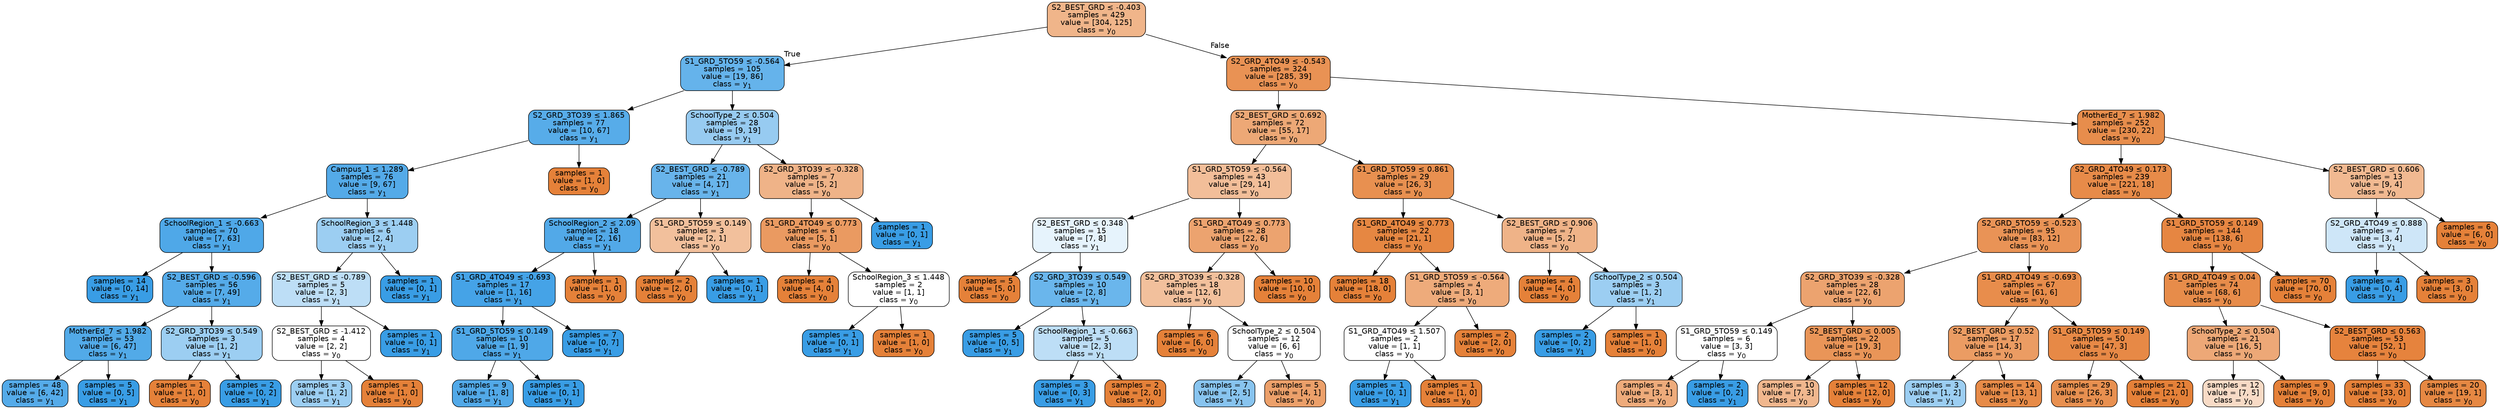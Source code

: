 digraph Tree {
node [shape=box, style="filled, rounded", color="black", fontname=helvetica] ;
edge [fontname=helvetica] ;
0 [label=<S2_BEST_GRD &le; -0.403<br/>samples = 429<br/>value = [304, 125]<br/>class = y<SUB>0</SUB>>, fillcolor="#f0b58a"] ;
1 [label=<S1_GRD_5TO59 &le; -0.564<br/>samples = 105<br/>value = [19, 86]<br/>class = y<SUB>1</SUB>>, fillcolor="#65b3eb"] ;
0 -> 1 [labeldistance=2.5, labelangle=45, headlabel="True"] ;
2 [label=<S2_GRD_3TO39 &le; 1.865<br/>samples = 77<br/>value = [10, 67]<br/>class = y<SUB>1</SUB>>, fillcolor="#57ace9"] ;
1 -> 2 ;
3 [label=<Campus_1 &le; 1.289<br/>samples = 76<br/>value = [9, 67]<br/>class = y<SUB>1</SUB>>, fillcolor="#54aae8"] ;
2 -> 3 ;
4 [label=<SchoolRegion_1 &le; -0.663<br/>samples = 70<br/>value = [7, 63]<br/>class = y<SUB>1</SUB>>, fillcolor="#4fa8e8"] ;
3 -> 4 ;
5 [label=<samples = 14<br/>value = [0, 14]<br/>class = y<SUB>1</SUB>>, fillcolor="#399de5"] ;
4 -> 5 ;
6 [label=<S2_BEST_GRD &le; -0.596<br/>samples = 56<br/>value = [7, 49]<br/>class = y<SUB>1</SUB>>, fillcolor="#55abe9"] ;
4 -> 6 ;
7 [label=<MotherEd_7 &le; 1.982<br/>samples = 53<br/>value = [6, 47]<br/>class = y<SUB>1</SUB>>, fillcolor="#52aae8"] ;
6 -> 7 ;
8 [label=<samples = 48<br/>value = [6, 42]<br/>class = y<SUB>1</SUB>>, fillcolor="#55abe9"] ;
7 -> 8 ;
9 [label=<samples = 5<br/>value = [0, 5]<br/>class = y<SUB>1</SUB>>, fillcolor="#399de5"] ;
7 -> 9 ;
10 [label=<S2_GRD_3TO39 &le; 0.549<br/>samples = 3<br/>value = [1, 2]<br/>class = y<SUB>1</SUB>>, fillcolor="#9ccef2"] ;
6 -> 10 ;
11 [label=<samples = 1<br/>value = [1, 0]<br/>class = y<SUB>0</SUB>>, fillcolor="#e58139"] ;
10 -> 11 ;
12 [label=<samples = 2<br/>value = [0, 2]<br/>class = y<SUB>1</SUB>>, fillcolor="#399de5"] ;
10 -> 12 ;
13 [label=<SchoolRegion_3 &le; 1.448<br/>samples = 6<br/>value = [2, 4]<br/>class = y<SUB>1</SUB>>, fillcolor="#9ccef2"] ;
3 -> 13 ;
14 [label=<S2_BEST_GRD &le; -0.789<br/>samples = 5<br/>value = [2, 3]<br/>class = y<SUB>1</SUB>>, fillcolor="#bddef6"] ;
13 -> 14 ;
15 [label=<S2_BEST_GRD &le; -1.412<br/>samples = 4<br/>value = [2, 2]<br/>class = y<SUB>0</SUB>>, fillcolor="#ffffff"] ;
14 -> 15 ;
16 [label=<samples = 3<br/>value = [1, 2]<br/>class = y<SUB>1</SUB>>, fillcolor="#9ccef2"] ;
15 -> 16 ;
17 [label=<samples = 1<br/>value = [1, 0]<br/>class = y<SUB>0</SUB>>, fillcolor="#e58139"] ;
15 -> 17 ;
18 [label=<samples = 1<br/>value = [0, 1]<br/>class = y<SUB>1</SUB>>, fillcolor="#399de5"] ;
14 -> 18 ;
19 [label=<samples = 1<br/>value = [0, 1]<br/>class = y<SUB>1</SUB>>, fillcolor="#399de5"] ;
13 -> 19 ;
20 [label=<samples = 1<br/>value = [1, 0]<br/>class = y<SUB>0</SUB>>, fillcolor="#e58139"] ;
2 -> 20 ;
21 [label=<SchoolType_2 &le; 0.504<br/>samples = 28<br/>value = [9, 19]<br/>class = y<SUB>1</SUB>>, fillcolor="#97cbf1"] ;
1 -> 21 ;
22 [label=<S2_BEST_GRD &le; -0.789<br/>samples = 21<br/>value = [4, 17]<br/>class = y<SUB>1</SUB>>, fillcolor="#68b4eb"] ;
21 -> 22 ;
23 [label=<SchoolRegion_2 &le; 2.09<br/>samples = 18<br/>value = [2, 16]<br/>class = y<SUB>1</SUB>>, fillcolor="#52a9e8"] ;
22 -> 23 ;
24 [label=<S1_GRD_4TO49 &le; -0.693<br/>samples = 17<br/>value = [1, 16]<br/>class = y<SUB>1</SUB>>, fillcolor="#45a3e7"] ;
23 -> 24 ;
25 [label=<S1_GRD_5TO59 &le; 0.149<br/>samples = 10<br/>value = [1, 9]<br/>class = y<SUB>1</SUB>>, fillcolor="#4fa8e8"] ;
24 -> 25 ;
26 [label=<samples = 9<br/>value = [1, 8]<br/>class = y<SUB>1</SUB>>, fillcolor="#52a9e8"] ;
25 -> 26 ;
27 [label=<samples = 1<br/>value = [0, 1]<br/>class = y<SUB>1</SUB>>, fillcolor="#399de5"] ;
25 -> 27 ;
28 [label=<samples = 7<br/>value = [0, 7]<br/>class = y<SUB>1</SUB>>, fillcolor="#399de5"] ;
24 -> 28 ;
29 [label=<samples = 1<br/>value = [1, 0]<br/>class = y<SUB>0</SUB>>, fillcolor="#e58139"] ;
23 -> 29 ;
30 [label=<S1_GRD_5TO59 &le; 0.149<br/>samples = 3<br/>value = [2, 1]<br/>class = y<SUB>0</SUB>>, fillcolor="#f2c09c"] ;
22 -> 30 ;
31 [label=<samples = 2<br/>value = [2, 0]<br/>class = y<SUB>0</SUB>>, fillcolor="#e58139"] ;
30 -> 31 ;
32 [label=<samples = 1<br/>value = [0, 1]<br/>class = y<SUB>1</SUB>>, fillcolor="#399de5"] ;
30 -> 32 ;
33 [label=<S2_GRD_3TO39 &le; -0.328<br/>samples = 7<br/>value = [5, 2]<br/>class = y<SUB>0</SUB>>, fillcolor="#efb388"] ;
21 -> 33 ;
34 [label=<S1_GRD_4TO49 &le; 0.773<br/>samples = 6<br/>value = [5, 1]<br/>class = y<SUB>0</SUB>>, fillcolor="#ea9a61"] ;
33 -> 34 ;
35 [label=<samples = 4<br/>value = [4, 0]<br/>class = y<SUB>0</SUB>>, fillcolor="#e58139"] ;
34 -> 35 ;
36 [label=<SchoolRegion_3 &le; 1.448<br/>samples = 2<br/>value = [1, 1]<br/>class = y<SUB>0</SUB>>, fillcolor="#ffffff"] ;
34 -> 36 ;
37 [label=<samples = 1<br/>value = [0, 1]<br/>class = y<SUB>1</SUB>>, fillcolor="#399de5"] ;
36 -> 37 ;
38 [label=<samples = 1<br/>value = [1, 0]<br/>class = y<SUB>0</SUB>>, fillcolor="#e58139"] ;
36 -> 38 ;
39 [label=<samples = 1<br/>value = [0, 1]<br/>class = y<SUB>1</SUB>>, fillcolor="#399de5"] ;
33 -> 39 ;
40 [label=<S2_GRD_4TO49 &le; -0.543<br/>samples = 324<br/>value = [285, 39]<br/>class = y<SUB>0</SUB>>, fillcolor="#e99254"] ;
0 -> 40 [labeldistance=2.5, labelangle=-45, headlabel="False"] ;
41 [label=<S2_BEST_GRD &le; 0.692<br/>samples = 72<br/>value = [55, 17]<br/>class = y<SUB>0</SUB>>, fillcolor="#eda876"] ;
40 -> 41 ;
42 [label=<S1_GRD_5TO59 &le; -0.564<br/>samples = 43<br/>value = [29, 14]<br/>class = y<SUB>0</SUB>>, fillcolor="#f2be99"] ;
41 -> 42 ;
43 [label=<S2_BEST_GRD &le; 0.348<br/>samples = 15<br/>value = [7, 8]<br/>class = y<SUB>1</SUB>>, fillcolor="#e6f3fc"] ;
42 -> 43 ;
44 [label=<samples = 5<br/>value = [5, 0]<br/>class = y<SUB>0</SUB>>, fillcolor="#e58139"] ;
43 -> 44 ;
45 [label=<S2_GRD_3TO39 &le; 0.549<br/>samples = 10<br/>value = [2, 8]<br/>class = y<SUB>1</SUB>>, fillcolor="#6ab6ec"] ;
43 -> 45 ;
46 [label=<samples = 5<br/>value = [0, 5]<br/>class = y<SUB>1</SUB>>, fillcolor="#399de5"] ;
45 -> 46 ;
47 [label=<SchoolRegion_1 &le; -0.663<br/>samples = 5<br/>value = [2, 3]<br/>class = y<SUB>1</SUB>>, fillcolor="#bddef6"] ;
45 -> 47 ;
48 [label=<samples = 3<br/>value = [0, 3]<br/>class = y<SUB>1</SUB>>, fillcolor="#399de5"] ;
47 -> 48 ;
49 [label=<samples = 2<br/>value = [2, 0]<br/>class = y<SUB>0</SUB>>, fillcolor="#e58139"] ;
47 -> 49 ;
50 [label=<S1_GRD_4TO49 &le; 0.773<br/>samples = 28<br/>value = [22, 6]<br/>class = y<SUB>0</SUB>>, fillcolor="#eca36f"] ;
42 -> 50 ;
51 [label=<S2_GRD_3TO39 &le; -0.328<br/>samples = 18<br/>value = [12, 6]<br/>class = y<SUB>0</SUB>>, fillcolor="#f2c09c"] ;
50 -> 51 ;
52 [label=<samples = 6<br/>value = [6, 0]<br/>class = y<SUB>0</SUB>>, fillcolor="#e58139"] ;
51 -> 52 ;
53 [label=<SchoolType_2 &le; 0.504<br/>samples = 12<br/>value = [6, 6]<br/>class = y<SUB>0</SUB>>, fillcolor="#ffffff"] ;
51 -> 53 ;
54 [label=<samples = 7<br/>value = [2, 5]<br/>class = y<SUB>1</SUB>>, fillcolor="#88c4ef"] ;
53 -> 54 ;
55 [label=<samples = 5<br/>value = [4, 1]<br/>class = y<SUB>0</SUB>>, fillcolor="#eca06a"] ;
53 -> 55 ;
56 [label=<samples = 10<br/>value = [10, 0]<br/>class = y<SUB>0</SUB>>, fillcolor="#e58139"] ;
50 -> 56 ;
57 [label=<S1_GRD_5TO59 &le; 0.861<br/>samples = 29<br/>value = [26, 3]<br/>class = y<SUB>0</SUB>>, fillcolor="#e89050"] ;
41 -> 57 ;
58 [label=<S1_GRD_4TO49 &le; 0.773<br/>samples = 22<br/>value = [21, 1]<br/>class = y<SUB>0</SUB>>, fillcolor="#e68742"] ;
57 -> 58 ;
59 [label=<samples = 18<br/>value = [18, 0]<br/>class = y<SUB>0</SUB>>, fillcolor="#e58139"] ;
58 -> 59 ;
60 [label=<S1_GRD_5TO59 &le; -0.564<br/>samples = 4<br/>value = [3, 1]<br/>class = y<SUB>0</SUB>>, fillcolor="#eeab7b"] ;
58 -> 60 ;
61 [label=<S1_GRD_4TO49 &le; 1.507<br/>samples = 2<br/>value = [1, 1]<br/>class = y<SUB>0</SUB>>, fillcolor="#ffffff"] ;
60 -> 61 ;
62 [label=<samples = 1<br/>value = [0, 1]<br/>class = y<SUB>1</SUB>>, fillcolor="#399de5"] ;
61 -> 62 ;
63 [label=<samples = 1<br/>value = [1, 0]<br/>class = y<SUB>0</SUB>>, fillcolor="#e58139"] ;
61 -> 63 ;
64 [label=<samples = 2<br/>value = [2, 0]<br/>class = y<SUB>0</SUB>>, fillcolor="#e58139"] ;
60 -> 64 ;
65 [label=<S2_BEST_GRD &le; 0.906<br/>samples = 7<br/>value = [5, 2]<br/>class = y<SUB>0</SUB>>, fillcolor="#efb388"] ;
57 -> 65 ;
66 [label=<samples = 4<br/>value = [4, 0]<br/>class = y<SUB>0</SUB>>, fillcolor="#e58139"] ;
65 -> 66 ;
67 [label=<SchoolType_2 &le; 0.504<br/>samples = 3<br/>value = [1, 2]<br/>class = y<SUB>1</SUB>>, fillcolor="#9ccef2"] ;
65 -> 67 ;
68 [label=<samples = 2<br/>value = [0, 2]<br/>class = y<SUB>1</SUB>>, fillcolor="#399de5"] ;
67 -> 68 ;
69 [label=<samples = 1<br/>value = [1, 0]<br/>class = y<SUB>0</SUB>>, fillcolor="#e58139"] ;
67 -> 69 ;
70 [label=<MotherEd_7 &le; 1.982<br/>samples = 252<br/>value = [230, 22]<br/>class = y<SUB>0</SUB>>, fillcolor="#e78d4c"] ;
40 -> 70 ;
71 [label=<S2_GRD_4TO49 &le; 0.173<br/>samples = 239<br/>value = [221, 18]<br/>class = y<SUB>0</SUB>>, fillcolor="#e78b49"] ;
70 -> 71 ;
72 [label=<S2_GRD_5TO59 &le; -0.523<br/>samples = 95<br/>value = [83, 12]<br/>class = y<SUB>0</SUB>>, fillcolor="#e99356"] ;
71 -> 72 ;
73 [label=<S2_GRD_3TO39 &le; -0.328<br/>samples = 28<br/>value = [22, 6]<br/>class = y<SUB>0</SUB>>, fillcolor="#eca36f"] ;
72 -> 73 ;
74 [label=<S1_GRD_5TO59 &le; 0.149<br/>samples = 6<br/>value = [3, 3]<br/>class = y<SUB>0</SUB>>, fillcolor="#ffffff"] ;
73 -> 74 ;
75 [label=<samples = 4<br/>value = [3, 1]<br/>class = y<SUB>0</SUB>>, fillcolor="#eeab7b"] ;
74 -> 75 ;
76 [label=<samples = 2<br/>value = [0, 2]<br/>class = y<SUB>1</SUB>>, fillcolor="#399de5"] ;
74 -> 76 ;
77 [label=<S2_BEST_GRD &le; 0.005<br/>samples = 22<br/>value = [19, 3]<br/>class = y<SUB>0</SUB>>, fillcolor="#e99558"] ;
73 -> 77 ;
78 [label=<samples = 10<br/>value = [7, 3]<br/>class = y<SUB>0</SUB>>, fillcolor="#f0b78e"] ;
77 -> 78 ;
79 [label=<samples = 12<br/>value = [12, 0]<br/>class = y<SUB>0</SUB>>, fillcolor="#e58139"] ;
77 -> 79 ;
80 [label=<S1_GRD_4TO49 &le; -0.693<br/>samples = 67<br/>value = [61, 6]<br/>class = y<SUB>0</SUB>>, fillcolor="#e88d4c"] ;
72 -> 80 ;
81 [label=<S2_BEST_GRD &le; 0.52<br/>samples = 17<br/>value = [14, 3]<br/>class = y<SUB>0</SUB>>, fillcolor="#eb9c63"] ;
80 -> 81 ;
82 [label=<samples = 3<br/>value = [1, 2]<br/>class = y<SUB>1</SUB>>, fillcolor="#9ccef2"] ;
81 -> 82 ;
83 [label=<samples = 14<br/>value = [13, 1]<br/>class = y<SUB>0</SUB>>, fillcolor="#e78b48"] ;
81 -> 83 ;
84 [label=<S1_GRD_5TO59 &le; 0.149<br/>samples = 50<br/>value = [47, 3]<br/>class = y<SUB>0</SUB>>, fillcolor="#e78946"] ;
80 -> 84 ;
85 [label=<samples = 29<br/>value = [26, 3]<br/>class = y<SUB>0</SUB>>, fillcolor="#e89050"] ;
84 -> 85 ;
86 [label=<samples = 21<br/>value = [21, 0]<br/>class = y<SUB>0</SUB>>, fillcolor="#e58139"] ;
84 -> 86 ;
87 [label=<S1_GRD_5TO59 &le; 0.149<br/>samples = 144<br/>value = [138, 6]<br/>class = y<SUB>0</SUB>>, fillcolor="#e68642"] ;
71 -> 87 ;
88 [label=<S1_GRD_4TO49 &le; 0.04<br/>samples = 74<br/>value = [68, 6]<br/>class = y<SUB>0</SUB>>, fillcolor="#e78c4a"] ;
87 -> 88 ;
89 [label=<SchoolType_2 &le; 0.504<br/>samples = 21<br/>value = [16, 5]<br/>class = y<SUB>0</SUB>>, fillcolor="#eda877"] ;
88 -> 89 ;
90 [label=<samples = 12<br/>value = [7, 5]<br/>class = y<SUB>0</SUB>>, fillcolor="#f8dbc6"] ;
89 -> 90 ;
91 [label=<samples = 9<br/>value = [9, 0]<br/>class = y<SUB>0</SUB>>, fillcolor="#e58139"] ;
89 -> 91 ;
92 [label=<S2_BEST_GRD &le; 0.563<br/>samples = 53<br/>value = [52, 1]<br/>class = y<SUB>0</SUB>>, fillcolor="#e6833d"] ;
88 -> 92 ;
93 [label=<samples = 33<br/>value = [33, 0]<br/>class = y<SUB>0</SUB>>, fillcolor="#e58139"] ;
92 -> 93 ;
94 [label=<samples = 20<br/>value = [19, 1]<br/>class = y<SUB>0</SUB>>, fillcolor="#e68843"] ;
92 -> 94 ;
95 [label=<samples = 70<br/>value = [70, 0]<br/>class = y<SUB>0</SUB>>, fillcolor="#e58139"] ;
87 -> 95 ;
96 [label=<S2_BEST_GRD &le; 0.606<br/>samples = 13<br/>value = [9, 4]<br/>class = y<SUB>0</SUB>>, fillcolor="#f1b991"] ;
70 -> 96 ;
97 [label=<S2_GRD_4TO49 &le; 0.888<br/>samples = 7<br/>value = [3, 4]<br/>class = y<SUB>1</SUB>>, fillcolor="#cee6f8"] ;
96 -> 97 ;
98 [label=<samples = 4<br/>value = [0, 4]<br/>class = y<SUB>1</SUB>>, fillcolor="#399de5"] ;
97 -> 98 ;
99 [label=<samples = 3<br/>value = [3, 0]<br/>class = y<SUB>0</SUB>>, fillcolor="#e58139"] ;
97 -> 99 ;
100 [label=<samples = 6<br/>value = [6, 0]<br/>class = y<SUB>0</SUB>>, fillcolor="#e58139"] ;
96 -> 100 ;
}